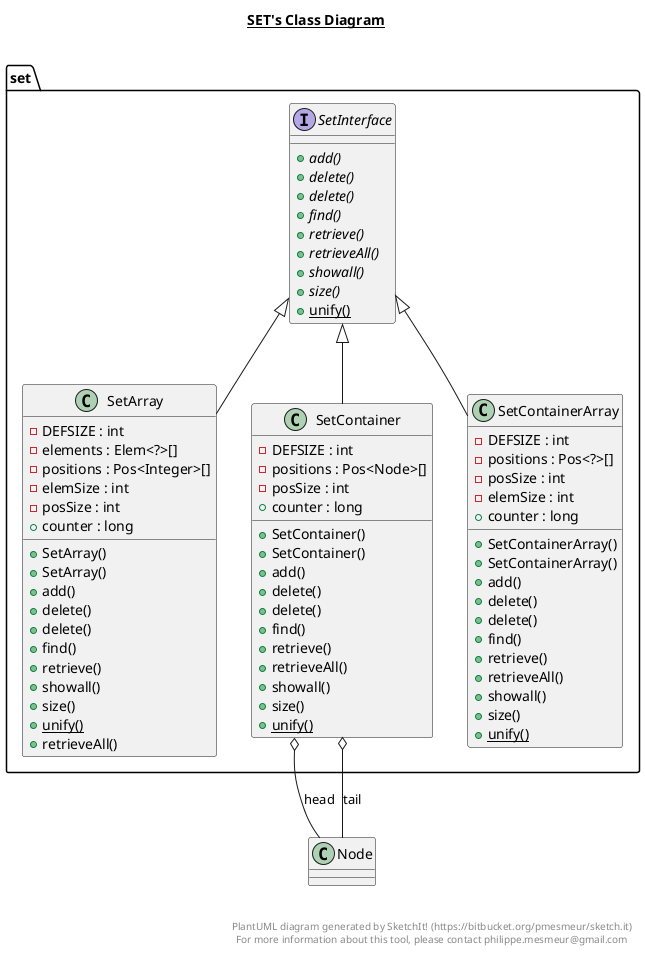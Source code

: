 @startuml

title __SET's Class Diagram__\n

  package set {
    class SetArray {
        - DEFSIZE : int
        - elements : Elem<?>[]
        - positions : Pos<Integer>[]
        - elemSize : int
        - posSize : int
        + counter : long
        + SetArray()
        + SetArray()
        + add()
        + delete()
        + delete()
        + find()
        + retrieve()
        + showall()
        + size()
        {static} + unify()
        + retrieveAll()
    }
  }
  

  package set {
    class SetContainer {
        - DEFSIZE : int
        - positions : Pos<Node>[]
        - posSize : int
        + counter : long
        + SetContainer()
        + SetContainer()
        + add()
        + delete()
        + delete()
        + find()
        + retrieve()
        + retrieveAll()
        + showall()
        + size()
        {static} + unify()
    }
  }
  

  package set {
    class SetContainerArray {
        - DEFSIZE : int
        - positions : Pos<?>[]
        - posSize : int
        - elemSize : int
        + counter : long
        + SetContainerArray()
        + SetContainerArray()
        + add()
        + delete()
        + delete()
        + find()
        + retrieve()
        + retrieveAll()
        + showall()
        + size()
        {static} + unify()
    }
  }
  

  package set {
    interface SetInterface {
        {abstract} + add()
        {abstract} + delete()
        {abstract} + delete()
        {abstract} + find()
        {abstract} + retrieve()
        {abstract} + retrieveAll()
        {abstract} + showall()
        {abstract} + size()
        {static} + unify()
    }
  }
  

  SetArray -up-|> SetInterface
  SetContainer -up-|> SetInterface
  SetContainer o-- Node : head
  SetContainer o-- Node : tail
  SetContainerArray -up-|> SetInterface


right footer


PlantUML diagram generated by SketchIt! (https://bitbucket.org/pmesmeur/sketch.it)
For more information about this tool, please contact philippe.mesmeur@gmail.com
endfooter

@enduml
